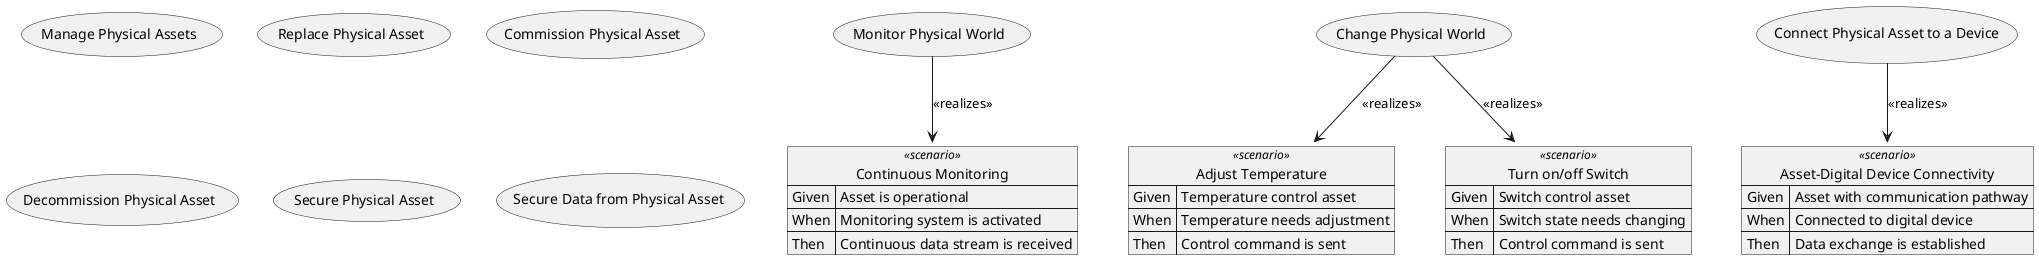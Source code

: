@startuml

' Define Use Cases
usecase "Monitor Physical World" as Monitor
usecase "Change Physical World" as Change
usecase "Connect Physical Asset to a Device" as Connect
usecase "Manage Physical Assets" as Manage
usecase "Replace Physical Asset" as Replace
usecase "Commission Physical Asset" as Commission
usecase "Decommission Physical Asset" as Decommission
usecase "Secure Physical Asset" as Secure
usecase "Secure Data from Physical Asset" as SecureData

' Define Scenarios as JSON artifacts
JSON "Continuous Monitoring" as ContinuousMonitoring <<scenario>> {
  "Given": "Asset is operational",
  "When": "Monitoring system is activated",
  "Then": "Continuous data stream is received"
}

JSON "Adjust Temperature" as AdjustTemperature <<scenario>> {
  "Given": "Temperature control asset",
  "When": "Temperature needs adjustment",
  "Then": "Control command is sent"
}

JSON "Turn on/off Switch" as TurnOnOffSwitch <<scenario>> {
  "Given": "Switch control asset",
  "When": "Switch state needs changing",
  "Then": "Control command is sent"
}

JSON "Asset-Digital Device Connectivity" as AssetDigitalDeviceConnectivity <<scenario>> {
  "Given": "Asset with communication pathway",
  "When": "Connected to digital device",
  "Then": "Data exchange is established"
}

' Connect Scenarios to Use Cases with <<realizes>> stereotype
Monitor --> ContinuousMonitoring : <<realizes>>
Change --> AdjustTemperature : <<realizes>>
Change --> TurnOnOffSwitch : <<realizes>>
Connect --> AssetDigitalDeviceConnectivity : <<realizes>>

@enduml
